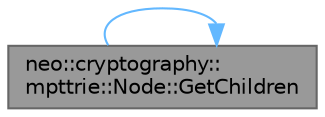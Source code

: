 digraph "neo::cryptography::mpttrie::Node::GetChildren"
{
 // LATEX_PDF_SIZE
  bgcolor="transparent";
  edge [fontname=Helvetica,fontsize=10,labelfontname=Helvetica,labelfontsize=10];
  node [fontname=Helvetica,fontsize=10,shape=box,height=0.2,width=0.4];
  rankdir="LR";
  Node1 [id="Node000001",label="neo::cryptography::\lmpttrie::Node::GetChildren",height=0.2,width=0.4,color="gray40", fillcolor="grey60", style="filled", fontcolor="black",tooltip="Gets the children array (for branch nodes)."];
  Node1 -> Node1 [id="edge1_Node000001_Node000001",color="steelblue1",style="solid",tooltip=" "];
}
